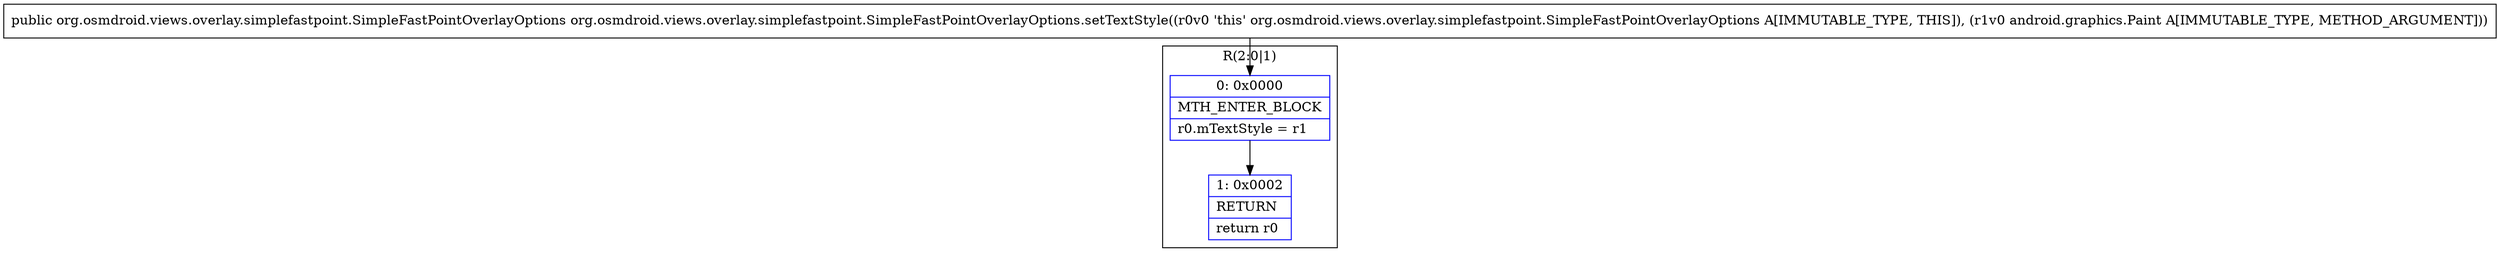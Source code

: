 digraph "CFG fororg.osmdroid.views.overlay.simplefastpoint.SimpleFastPointOverlayOptions.setTextStyle(Landroid\/graphics\/Paint;)Lorg\/osmdroid\/views\/overlay\/simplefastpoint\/SimpleFastPointOverlayOptions;" {
subgraph cluster_Region_1745746094 {
label = "R(2:0|1)";
node [shape=record,color=blue];
Node_0 [shape=record,label="{0\:\ 0x0000|MTH_ENTER_BLOCK\l|r0.mTextStyle = r1\l}"];
Node_1 [shape=record,label="{1\:\ 0x0002|RETURN\l|return r0\l}"];
}
MethodNode[shape=record,label="{public org.osmdroid.views.overlay.simplefastpoint.SimpleFastPointOverlayOptions org.osmdroid.views.overlay.simplefastpoint.SimpleFastPointOverlayOptions.setTextStyle((r0v0 'this' org.osmdroid.views.overlay.simplefastpoint.SimpleFastPointOverlayOptions A[IMMUTABLE_TYPE, THIS]), (r1v0 android.graphics.Paint A[IMMUTABLE_TYPE, METHOD_ARGUMENT])) }"];
MethodNode -> Node_0;
Node_0 -> Node_1;
}

